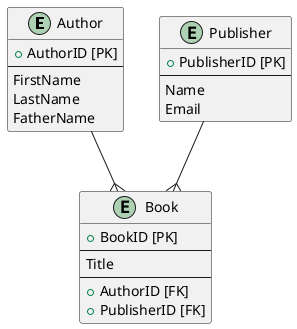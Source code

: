 @startuml

entity Author {
  +AuthorID [PK]
  --
  FirstName
  LastName
  FatherName
}

entity Publisher {
  +PublisherID [PK]
  --
  Name
  Email
}

entity Book {
  +BookID [PK]
  --
  Title
  --
  +AuthorID [FK]
  +PublisherID [FK]
}

Author --{ Book
Publisher --{ Book

@enduml